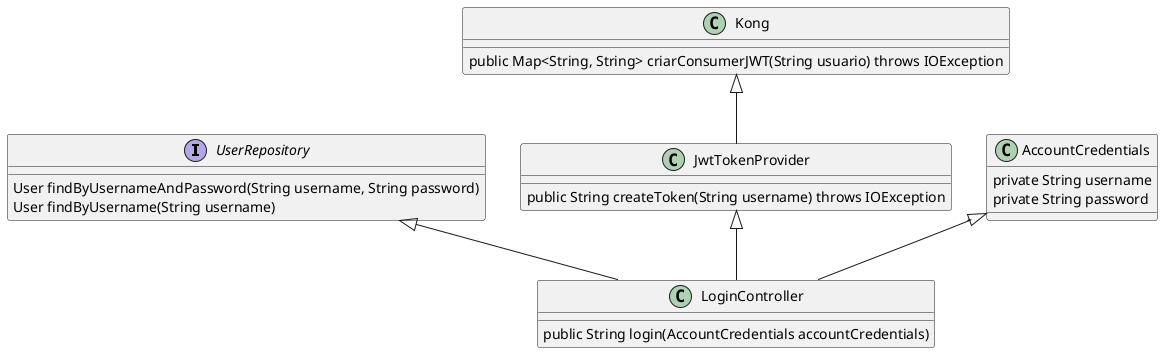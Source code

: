 @startuml
'https://plantuml.com/class-diagram

interface UserRepository {
    User findByUsernameAndPassword(String username, String password)
    User findByUsername(String username)
}

class JwtTokenProvider {
    public String createToken(String username) throws IOException
}

class Kong {
    public Map<String, String> criarConsumerJWT(String usuario) throws IOException
}

class LoginController {
    public String login(AccountCredentials accountCredentials)
}

class AccountCredentials {
	private String username
	private String password
}

UserRepository <|-- LoginController
JwtTokenProvider <|-- LoginController
AccountCredentials <|-- LoginController
Kong <|-- JwtTokenProvider

@enduml